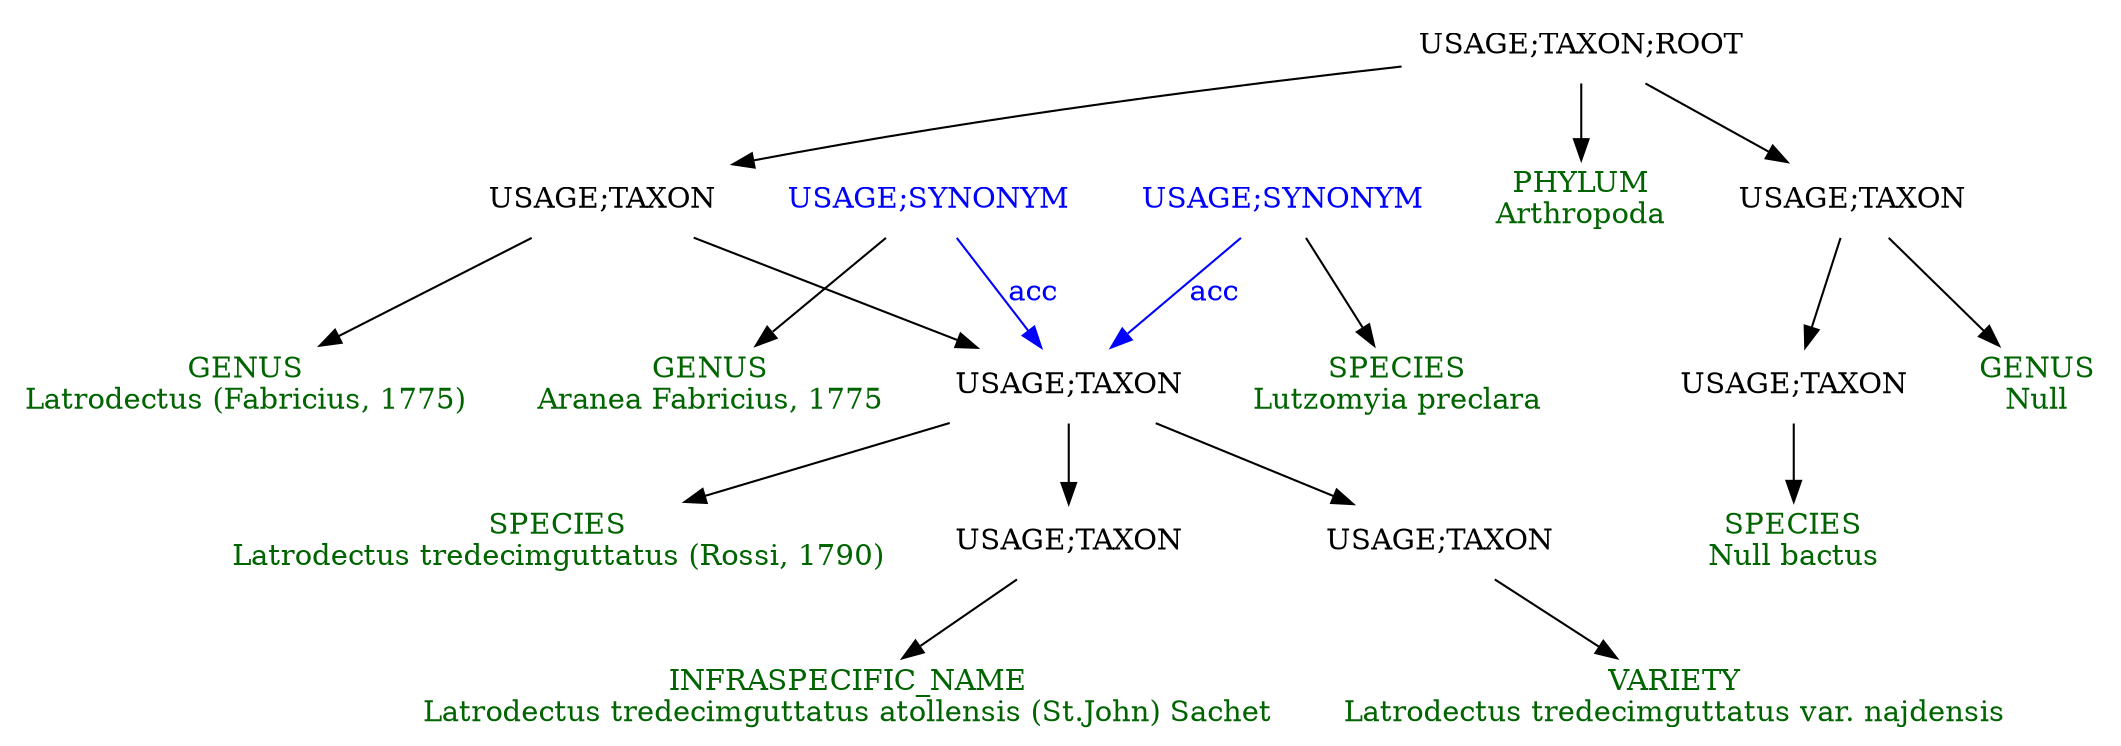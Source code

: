 digraph G {
  node [shape=plaintext]

  n0  [label="SPECIES\nLatrodectus tredecimguttatus (Rossi, 1790)", fontcolor=darkgreen]
  n1  [label="USAGE;TAXON"]
  n1 -> n9
  n1 -> n7
  n1 -> n0
  n2  [label="GENUS\nLatrodectus (Fabricius, 1775)", fontcolor=darkgreen]
  n3  [label="USAGE;TAXON"]
  n3 -> n1
  n3 -> n2
  n4  [label="SPECIES\nNull bactus", fontcolor=darkgreen]
  n5  [label="USAGE;TAXON"]
  n5 -> n4
  n6  [label="VARIETY\nLatrodectus tredecimguttatus var. najdensis", fontcolor=darkgreen]
  n7  [label="USAGE;TAXON"]
  n7 -> n6
  n8  [label="INFRASPECIFIC_NAME\nLatrodectus tredecimguttatus atollensis (St.John) Sachet", fontcolor=darkgreen]
  n9  [label="USAGE;TAXON"]
  n9 -> n8
  n10  [label="GENUS\nAranea Fabricius, 1775", fontcolor=darkgreen]
  n11  [label="USAGE;SYNONYM", fontcolor=blue]
  n11 -> n1  [color=blue, fontcolor=blue, label="acc"]
  n11 -> n10
  n12  [label="SPECIES\nLutzomyia preclara", fontcolor=darkgreen]
  n13  [label="USAGE;SYNONYM", fontcolor=blue]
  n13 -> n1  [color=blue, fontcolor=blue, label="acc"]
  n13 -> n12
  n14  [label="PHYLUM\nArthropoda", fontcolor=darkgreen]
  n15  [label="USAGE;TAXON;ROOT"]
  n15 -> n17
  n15 -> n3
  n15 -> n14
  n16  [label="GENUS\nNull", fontcolor=darkgreen]
  n17  [label="USAGE;TAXON"]
  n17 -> n16
  n17 -> n5
}
